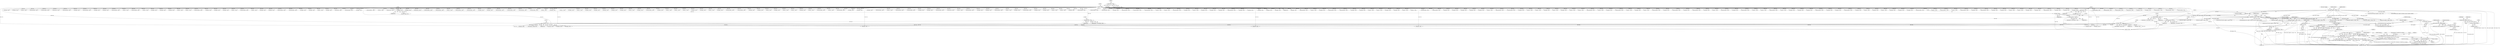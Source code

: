 digraph "0_ImageMagick_56d6e20de489113617cbbddaf41e92600a34db22@pointer" {
"1018549" [label="(Call,GetImageFromList(msl_info->image[n],swap_index))"];
"1018540" [label="(Call,GetImageFromList(msl_info->image[n],index))"];
"1018410" [label="(Call,msl_info->image[n] == (Image *) NULL)"];
"1017912" [label="(Call,msl_info->image[n] == (Image *) NULL)"];
"1017918" [label="(Call,(Image *) NULL)"];
"1017908" [label="(Call,(Image*) NULL)"];
"1000237" [label="(Call,(char *) NULL)"];
"1000232" [label="(Call,(const char *) NULL)"];
"1018117" [label="(Call,msl_info->image[n] == (Image *) NULL)"];
"1018123" [label="(Call,(Image *) NULL)"];
"1018113" [label="(Call,(Image*) NULL)"];
"1018416" [label="(Call,(Image *) NULL)"];
"1018251" [label="(Call,(Image*) NULL)"];
"1018149" [label="(Call,(const xmlChar *) NULL)"];
"1018137" [label="(Call,(const xmlChar **) NULL)"];
"1018046" [label="(Call,(Image*) NULL)"];
"1017944" [label="(Call,(const xmlChar *) NULL)"];
"1017932" [label="(Call,(const xmlChar **) NULL)"];
"1018505" [label="(Call,index=(ssize_t) geometry_info.rho)"];
"1018507" [label="(Call,(ssize_t) geometry_info.rho)"];
"1018427" [label="(Call,index=(-1))"];
"1018429" [label="(Call,-1)"];
"1018431" [label="(Call,swap_index=(-2))"];
"1018433" [label="(Call,-2)"];
"1018518" [label="(Call,swap_index=(ssize_t) geometry_info.sigma)"];
"1018520" [label="(Call,(ssize_t) geometry_info.sigma)"];
"1018547" [label="(Call,q=GetImageFromList(msl_info->image[n],swap_index))"];
"1018563" [label="(Call,q == (Image *) NULL)"];
"1018557" [label="(Call,(p == (Image *) NULL) || (q == (Image *) NULL))"];
"1018590" [label="(Call,CloneImage(q,0,0,MagickTrue,&q->exception))"];
"1018587" [label="(Call,ReplaceImageInList(&p,CloneImage(q,0,0,MagickTrue,&q->exception)))"];
"1018609" [label="(Call,GetFirstImageInList(q))"];
"1018603" [label="(Call,msl_info->image[n]=GetFirstImageInList(q))"];
"1018046" [label="(Call,(Image*) NULL)"];
"1017467" [label="(Call,(Image *) NULL)"];
"1018431" [label="(Call,swap_index=(-2))"];
"1018550" [label="(Call,msl_info->image[n])"];
"1014502" [label="(Call,(Image *) NULL)"];
"1003100" [label="(Call,(char **) NULL)"];
"1014729" [label="(Call,(const xmlChar *) NULL)"];
"1018428" [label="(Identifier,index)"];
"1018139" [label="(Identifier,NULL)"];
"1000234" [label="(Identifier,NULL)"];
"1009820" [label="(Call,(const xmlChar *) NULL)"];
"1016133" [label="(Call,(const char *) NULL)"];
"1003342" [label="(Call,(const xmlChar *) NULL)"];
"1008856" [label="(Call,(Image *) NULL)"];
"1004334" [label="(Call,(const xmlChar *) NULL)"];
"1018498" [label="(Block,)"];
"1004223" [label="(Call,(Image *) NULL)"];
"1014856" [label="(Call,(Image *) NULL)"];
"1017911" [label="(ControlStructure,if (msl_info->image[n] == (Image *) NULL))"];
"1001578" [label="(Call,(const xmlChar *) NULL)"];
"1014978" [label="(Call,(char **) NULL)"];
"1018253" [label="(Identifier,NULL)"];
"1018518" [label="(Call,swap_index=(ssize_t) geometry_info.sigma)"];
"1018123" [label="(Call,(Image *) NULL)"];
"1004729" [label="(Call,(const xmlChar *) NULL)"];
"1008628" [label="(Call,(char **) NULL)"];
"1018781" [label="(Call,(Image *) NULL)"];
"1003476" [label="(Call,(Image *) NULL)"];
"1000279" [label="(Call,(Image *) NULL)"];
"1019173" [label="(Call,(char **) NULL)"];
"1018251" [label="(Call,(Image*) NULL)"];
"1005603" [label="(Call,(char **) NULL)"];
"1006241" [label="(Call,(const xmlChar *) NULL)"];
"1012993" [label="(Call,(Image *) NULL)"];
"1017221" [label="(Call,(Image *) NULL)"];
"1014248" [label="(Call,(Image *) NULL)"];
"1018128" [label="(Identifier,OptionError)"];
"1007724" [label="(Call,(char **) NULL)"];
"1018587" [label="(Call,ReplaceImageInList(&p,CloneImage(q,0,0,MagickTrue,&q->exception)))"];
"1007223" [label="(Call,(const xmlChar *) NULL)"];
"1009893" [label="(Call,(char **) NULL)"];
"1004956" [label="(Call,(Image *) NULL)"];
"1018418" [label="(Identifier,NULL)"];
"1014663" [label="(Call,(Image *) NULL)"];
"1006434" [label="(Call,(const xmlChar *) NULL)"];
"1002331" [label="(Call,(const xmlChar *) NULL)"];
"1008729" [label="(Call,(Image *) NULL)"];
"1015066" [label="(Call,(Image *) NULL)"];
"1006523" [label="(Call,(char **) NULL)"];
"1018409" [label="(ControlStructure,if (msl_info->image[n] == (Image *) NULL))"];
"1002499" [label="(Call,(Image *) NULL)"];
"1017923" [label="(Identifier,OptionError)"];
"1019031" [label="(Call,(const char *) NULL)"];
"1007668" [label="(Call,(const xmlChar *) NULL)"];
"1019343" [label="(Call,msl_info->image[n] == (Image *) NULL)"];
"1018603" [label="(Call,msl_info->image[n]=GetFirstImageInList(q))"];
"1007621" [label="(Call,(Image *) NULL)"];
"1018821" [label="(Call,(Image *) NULL)"];
"1018438" [label="(Call,(const xmlChar **) NULL)"];
"1011472" [label="(Call,(const xmlChar **) NULL)"];
"1000232" [label="(Call,(const char *) NULL)"];
"1013107" [label="(Call,(char **) NULL)"];
"1000235" [label="(Call,value=(char *) NULL)"];
"1017913" [label="(Call,msl_info->image[n])"];
"1018560" [label="(Call,(Image *) NULL)"];
"1003448" [label="(Call,(const char *) NULL)"];
"1000307" [label="(Call,(const xmlChar *) NULL)"];
"1018071" [label="(Call,(Image *) NULL)"];
"1019122" [label="(Call,(const xmlChar *) NULL)"];
"1008651" [label="(Call,(char **) NULL)"];
"1017596" [label="(Call,(const xmlChar *) NULL)"];
"1017492" [label="(Call,(const xmlChar *) NULL)"];
"1017427" [label="(Call,(Image *) NULL)"];
"1018546" [label="(Identifier,index)"];
"1015276" [label="(Call,(Image *) NULL)"];
"1018125" [label="(Identifier,NULL)"];
"1018149" [label="(Call,(const xmlChar *) NULL)"];
"1018136" [label="(Identifier,attributes)"];
"1018430" [label="(Literal,1)"];
"1008160" [label="(Call,(const xmlChar *) NULL)"];
"1011228" [label="(Call,(const xmlChar *) NULL)"];
"1010626" [label="(Call,(const xmlChar *) NULL)"];
"1013264" [label="(Call,(const xmlChar *) NULL)"];
"1018710" [label="(Call,(char **) NULL)"];
"1018558" [label="(Call,p == (Image *) NULL)"];
"1007056" [label="(Call,(Image *) NULL)"];
"1018629" [label="(Call,(Image *) NULL)"];
"1012008" [label="(Call,(char **) NULL)"];
"1018427" [label="(Call,index=(-1))"];
"1018507" [label="(Call,(ssize_t) geometry_info.rho)"];
"1017908" [label="(Call,(Image*) NULL)"];
"1006586" [label="(Call,(Image *) NULL)"];
"1010507" [label="(Call,(char **) NULL)"];
"1004701" [label="(Call,(Image *) NULL)"];
"1018432" [label="(Identifier,swap_index)"];
"1018557" [label="(Call,(p == (Image *) NULL) || (q == (Image *) NULL))"];
"1018593" [label="(Literal,0)"];
"1018111" [label="(Call,*\n          stereoImage = (Image*) NULL)"];
"1008556" [label="(Call,(Image *) NULL)"];
"1001983" [label="(Call,(Image *) NULL)"];
"1018053" [label="(Call,SteganoImage(msl_info->image[n], watermark, &msl_info->image[n]->exception))"];
"1017944" [label="(Call,(const xmlChar *) NULL)"];
"1008486" [label="(Call,(Image *) NULL)"];
"1018416" [label="(Call,(Image *) NULL)"];
"1013153" [label="(Call,(Image *) NULL)"];
"1007796" [label="(Call,(char **) NULL)"];
"1017918" [label="(Call,(Image *) NULL)"];
"1018564" [label="(Identifier,q)"];
"1018611" [label="(ControlStructure,break;)"];
"1010545" [label="(Call,(Image *) NULL)"];
"1004476" [label="(Call,(const xmlChar *) NULL)"];
"1004443" [label="(Call,(Image *) NULL)"];
"1005702" [label="(Call,(char **) NULL)"];
"1017912" [label="(Call,msl_info->image[n] == (Image *) NULL)"];
"1011909" [label="(Call,(char **) NULL)"];
"1018434" [label="(Literal,2)"];
"1009559" [label="(Call,(char **) NULL)"];
"1016998" [label="(Call,(Image *) NULL)"];
"1016530" [label="(Call,(Image *) NULL)"];
"1018044" [label="(Call,watermark != (Image*) NULL)"];
"1005566" [label="(Call,(char **) NULL)"];
"1002635" [label="(Call,(Image *) NULL)"];
"1002016" [label="(Call,(const xmlChar *) NULL)"];
"1017744" [label="(Call,(const xmlChar *) NULL)"];
"1018137" [label="(Call,(const xmlChar **) NULL)"];
"1018588" [label="(Call,&p)"];
"1004306" [label="(Call,(Image *) NULL)"];
"1018135" [label="(Call,attributes == (const xmlChar **) NULL)"];
"1003989" [label="(Call,(Image *) NULL)"];
"1012916" [label="(Call,(char *) NULL)"];
"1002451" [label="(Call,(Image *) NULL)"];
"1006330" [label="(Call,(char **) NULL)"];
"1017906" [label="(Call,*\n          watermark = (Image*) NULL)"];
"1000936" [label="(Call,(char **) NULL)"];
"1018922" [label="(Call,msl_info->image[n] == (Image *) NULL)"];
"1006216" [label="(Call,(Image *) NULL)"];
"1000959" [label="(Call,(char **) NULL)"];
"1000533" [label="(Call,(const xmlChar *) NULL)"];
"1018113" [label="(Call,(Image*) NULL)"];
"1005726" [label="(Call,(char **) NULL)"];
"1012865" [label="(Call,(const xmlChar *) NULL)"];
"1017564" [label="(Call,(Image *) NULL)"];
"1007182" [label="(Call,(Image *) NULL)"];
"1018577" [label="(Identifier,swap)"];
"1018321" [label="(Call,(Image *) NULL)"];
"1008334" [label="(Call,(Image *) NULL)"];
"1007967" [label="(Call,(const xmlChar *) NULL)"];
"1017364" [label="(Call,(char **) NULL)"];
"1002997" [label="(Call,(const xmlChar *) NULL)"];
"1017910" [label="(Identifier,NULL)"];
"1018118" [label="(Call,msl_info->image[n])"];
"1014003" [label="(Call,(const xmlChar *) NULL)"];
"1018548" [label="(Identifier,q)"];
"1018623" [label="(Call,msl_info->image[n] == (Image *) NULL)"];
"1001731" [label="(Call,(Image *) NULL)"];
"1015487" [label="(Call,(Image *) NULL)"];
"1018506" [label="(Identifier,index)"];
"1014528" [label="(Call,(const xmlChar *) NULL)"];
"1003765" [label="(Call,(const char *) NULL)"];
"1003943" [label="(Call,(char **) NULL)"];
"1010418" [label="(Call,(const xmlChar *) NULL)"];
"1019090" [label="(Call,msl_info->image[n] == (Image *) NULL)"];
"1010884" [label="(Call,(Image *) NULL)"];
"1002239" [label="(Call,(Image *) NULL)"];
"1018276" [label="(Call,(Image *) NULL)"];
"1012662" [label="(Call,(const xmlChar *) NULL)"];
"1016362" [label="(Call,(char **) NULL)"];
"1018410" [label="(Call,msl_info->image[n] == (Image *) NULL)"];
"1004832" [label="(Call,(Image *) NULL)"];
"1010110" [label="(Call,(const xmlChar *) NULL)"];
"1018815" [label="(Call,msl_info->image[n] == (Image *) NULL)"];
"1006931" [label="(Call,(Image *) NULL)"];
"1013929" [label="(Call,(Image *) NULL)"];
"1009203" [label="(Call,(char **) NULL)"];
"1014785" [label="(Call,(char **) NULL)"];
"1007941" [label="(Call,(Image *) NULL)"];
"1018547" [label="(Call,q=GetImageFromList(msl_info->image[n],swap_index))"];
"1008887" [label="(Call,(const xmlChar *) NULL)"];
"1009470" [label="(Call,(const xmlChar *) NULL)"];
"1018604" [label="(Call,msl_info->image[n])"];
"1018519" [label="(Identifier,swap_index)"];
"1015528" [label="(Call,(const xmlChar *) NULL)"];
"1018578" [label="(Call,CloneImage(p,0,0,MagickTrue,&p->exception))"];
"1004660" [label="(Call,(Image *) NULL)"];
"1017024" [label="(Call,(const xmlChar *) NULL)"];
"1010798" [label="(Call,(const xmlChar *) NULL)"];
"1018520" [label="(Call,(ssize_t) geometry_info.sigma)"];
"1018559" [label="(Identifier,p)"];
"1015745" [label="(Call,(const xmlChar *) NULL)"];
"1016888" [label="(Call,(char **) NULL)"];
"1012032" [label="(Call,(char **) NULL)"];
"1008582" [label="(Call,(const xmlChar *) NULL)"];
"1009445" [label="(Call,(Image *) NULL)"];
"1001878" [label="(Call,(char **) NULL)"];
"1006409" [label="(Call,(Image *) NULL)"];
"1001942" [label="(Call,(Image *) NULL)"];
"1019593" [label="(Call,value != NULL)"];
"1018570" [label="(Identifier,OptionError)"];
"1009780" [label="(Call,(Image *) NULL)"];
"1019251" [label="(Call,(const xmlChar *) NULL)"];
"1015719" [label="(Call,(Image *) NULL)"];
"1006368" [label="(Call,(Image *) NULL)"];
"1019225" [label="(Call,(Image *) NULL)"];
"1002948" [label="(Call,(Image *) NULL)"];
"1006857" [label="(Call,(Image *) NULL)"];
"1017719" [label="(Call,(Image *) NULL)"];
"1000239" [label="(Identifier,NULL)"];
"1011200" [label="(Call,(Image *) NULL)"];
"1018505" [label="(Call,index=(ssize_t) geometry_info.rho)"];
"1018116" [label="(ControlStructure,if (msl_info->image[n] == (Image *) NULL))"];
"1002525" [label="(Call,(const xmlChar *) NULL)"];
"1017674" [label="(Call,(char **) NULL)"];
"1014207" [label="(Call,(Image *) NULL)"];
"1013018" [label="(Call,(const xmlChar *) NULL)"];
"1018449" [label="(Call,(const xmlChar *) NULL)"];
"1018565" [label="(Call,(Image *) NULL)"];
"1018610" [label="(Identifier,q)"];
"1018541" [label="(Call,msl_info->image[n])"];
"1000484" [label="(Call,(Image *) NULL)"];
"1008142" [label="(Call,(Image *) NULL)"];
"1013695" [label="(Call,(char **) NULL)"];
"1018563" [label="(Call,q == (Image *) NULL)"];
"1018556" [label="(ControlStructure,if ((p == (Image *) NULL) || (q == (Image *) NULL)))"];
"1010734" [label="(Call,(char **) NULL)"];
"1015016" [label="(Call,(Image *) NULL)"];
"1018590" [label="(Call,CloneImage(q,0,0,MagickTrue,&q->exception))"];
"1002291" [label="(Call,(Image *) NULL)"];
"1009940" [label="(Call,(char **) NULL)"];
"1011886" [label="(Call,(char **) NULL)"];
"1018928" [label="(Call,(Image *) NULL)"];
"1018258" [label="(Call,StereoImage(msl_info->image[n], stereoImage, &msl_info->image[n]->exception))"];
"1004981" [label="(Call,(const xmlChar *) NULL)"];
"1018601" [label="(Identifier,q)"];
"1005108" [label="(Call,(const xmlChar *) NULL)"];
"1019219" [label="(Call,msl_info->image[n] == (Image *) NULL)"];
"1001550" [label="(Call,(Image *) NULL)"];
"1005059" [label="(Call,(Image *) NULL)"];
"1001680" [label="(Call,(Image *) NULL)"];
"1010082" [label="(Call,(Image *) NULL)"];
"1018151" [label="(Identifier,NULL)"];
"1013238" [label="(Call,(Image *) NULL)"];
"1017920" [label="(Identifier,NULL)"];
"1002576" [label="(Call,(char **) NULL)"];
"1008359" [label="(Call,(const xmlChar *) NULL)"];
"1013639" [label="(Call,(const xmlChar *) NULL)"];
"1002906" [label="(Call,(Image *) NULL)"];
"1009990" [label="(Call,(char **) NULL)"];
"1013764" [label="(Call,(char **) NULL)"];
"1016947" [label="(Call,(Image *) NULL)"];
"1015584" [label="(Call,(char **) NULL)"];
"1018515" [label="(Identifier,flags)"];
"1018145" [label="(Call,attributes[i] != (const xmlChar *) NULL)"];
"1016763" [label="(Call,(Image *) NULL)"];
"1007821" [label="(Call,(char **) NULL)"];
"1013787" [label="(Call,(char **) NULL)"];
"1015301" [label="(Call,(const xmlChar *) NULL)"];
"1008415" [label="(Call,(char **) NULL)"];
"1016278" [label="(Call,(Image *) NULL)"];
"1011483" [label="(Call,(const xmlChar *) NULL)"];
"1014142" [label="(Call,(char **) NULL)"];
"1017932" [label="(Call,(const xmlChar **) NULL)"];
"1000443" [label="(Call,(Image *) NULL)"];
"1018429" [label="(Call,-1)"];
"1018411" [label="(Call,msl_info->image[n])"];
"1016387" [label="(Call,(char **) NULL)"];
"1016837" [label="(Call,(const xmlChar *) NULL)"];
"1018592" [label="(Literal,0)"];
"1019445" [label="(Call,msl_info->image[n] == (Image *) NULL)"];
"1018421" [label="(Identifier,OptionError)"];
"1010587" [label="(Call,(Image *) NULL)"];
"1009117" [label="(Call,(const xmlChar *) NULL)"];
"1017930" [label="(Call,attributes == (const xmlChar **) NULL)"];
"1014438" [label="(Call,(Image *) NULL)"];
"1017931" [label="(Identifier,attributes)"];
"1018509" [label="(Call,geometry_info.rho)"];
"1018654" [label="(Call,(const xmlChar *) NULL)"];
"1003311" [label="(Call,(Image *) NULL)"];
"1008674" [label="(Call,(char **) NULL)"];
"1018956" [label="(Call,(const xmlChar *) NULL)"];
"1018522" [label="(Call,geometry_info.sigma)"];
"1013972" [label="(Call,(Image *) NULL)"];
"1006776" [label="(Call,(const xmlChar *) NULL)"];
"1018048" [label="(Identifier,NULL)"];
"1018315" [label="(Call,msl_info->image[n] == (Image *) NULL)"];
"1018549" [label="(Call,GetImageFromList(msl_info->image[n],swap_index))"];
"1018249" [label="(Call,stereoImage != (Image*) NULL)"];
"1001058" [label="(Call,(char **) NULL)"];
"1016684" [label="(Call,(char **) NULL)"];
"1001756" [label="(Call,(const xmlChar *) NULL)"];
"1010015" [label="(Call,(char **) NULL)"];
"1010393" [label="(Call,(Image *) NULL)"];
"1018609" [label="(Call,GetFirstImageInList(q))"];
"1018591" [label="(Identifier,q)"];
"1018403" [label="(Block,)"];
"1009605" [label="(Call,(Image *) NULL)"];
"1006627" [label="(Call,(Image *) NULL)"];
"1010277" [label="(Call,(const xmlChar *) NULL)"];
"1009081" [label="(Call,(Image *) NULL)"];
"1007570" [label="(Call,(Image *) NULL)"];
"1014281" [label="(Call,(const xmlChar *) NULL)"];
"1016811" [label="(Call,(Image *) NULL)"];
"1009876" [label="(Call,(char **) NULL)"];
"1010252" [label="(Call,(Image *) NULL)"];
"1017833" [label="(Call,(char **) NULL)"];
"1017871" [label="(Call,(Image *) NULL)"];
"1000230" [label="(Call,keyword=(const char *) NULL)"];
"1006751" [label="(Call,(Image *) NULL)"];
"1013607" [label="(Call,(Image *) NULL)"];
"1016555" [label="(Call,(const xmlChar *) NULL)"];
"1018512" [label="(ControlStructure,if ((flags & SigmaValue) == 0))"];
"1019096" [label="(Call,(Image *) NULL)"];
"1015669" [label="(Call,(char **) NULL)"];
"1012853" [label="(Call,(const xmlChar **) NULL)"];
"1009965" [label="(Call,(char **) NULL)"];
"1002709" [label="(Call,(const xmlChar *) NULL)"];
"1008246" [label="(Call,(Image *) NULL)"];
"1018433" [label="(Call,-2)"];
"1019477" [label="(Call,(const xmlChar *) NULL)"];
"1012626" [label="(Call,(Image *) NULL)"];
"1015235" [label="(Call,(Image *) NULL)"];
"1001084" [label="(Call,(char **) NULL)"];
"1009284" [label="(Call,(char **) NULL)"];
"1014901" [label="(Call,(Image *) NULL)"];
"1018117" [label="(Call,msl_info->image[n] == (Image *) NULL)"];
"1017946" [label="(Identifier,NULL)"];
"1018525" [label="(ControlStructure,break;)"];
"1018540" [label="(Call,GetImageFromList(msl_info->image[n],index))"];
"1017934" [label="(Identifier,NULL)"];
"1009646" [label="(Call,(Image *) NULL)"];
"1017246" [label="(Call,(const xmlChar *) NULL)"];
"1002676" [label="(Call,(Image *) NULL)"];
"1015445" [label="(Call,(Image *) NULL)"];
"1018115" [label="(Identifier,NULL)"];
"1018555" [label="(Identifier,swap_index)"];
"1014704" [label="(Call,(Image *) NULL)"];
"1019349" [label="(Call,(Image *) NULL)"];
"1019451" [label="(Call,(Image *) NULL)"];
"1018595" [label="(Call,&q->exception)"];
"1003505" [label="(Call,(const xmlChar *) NULL)"];
"1018846" [label="(Call,(const xmlChar *) NULL)"];
"1017940" [label="(Call,attributes[i] != (const xmlChar *) NULL)"];
"1015091" [label="(Call,(const xmlChar *) NULL)"];
"1008997" [label="(Call,(const char *) NULL)"];
"1016489" [label="(Call,(Image *) NULL)"];
"1017180" [label="(Call,(Image *) NULL)"];
"1000237" [label="(Call,(char *) NULL)"];
"1010786" [label="(Call,(const xmlChar **) NULL)"];
"1014927" [label="(Call,(const xmlChar *) NULL)"];
"1018594" [label="(Identifier,MagickTrue)"];
"1019610" [label="(MethodReturn,static void)"];
"1018538" [label="(Call,p=GetImageFromList(msl_info->image[n],index))"];
"1018437" [label="(Identifier,attributes)"];
"1016306" [label="(Call,(const xmlChar *) NULL)"];
"1018549" -> "1018547"  [label="AST: "];
"1018549" -> "1018555"  [label="CFG: "];
"1018550" -> "1018549"  [label="AST: "];
"1018555" -> "1018549"  [label="AST: "];
"1018547" -> "1018549"  [label="CFG: "];
"1018549" -> "1019610"  [label="DDG: swap_index"];
"1018549" -> "1019610"  [label="DDG: msl_info->image[n]"];
"1018549" -> "1018547"  [label="DDG: msl_info->image[n]"];
"1018549" -> "1018547"  [label="DDG: swap_index"];
"1018540" -> "1018549"  [label="DDG: msl_info->image[n]"];
"1018431" -> "1018549"  [label="DDG: swap_index"];
"1018518" -> "1018549"  [label="DDG: swap_index"];
"1018540" -> "1018538"  [label="AST: "];
"1018540" -> "1018546"  [label="CFG: "];
"1018541" -> "1018540"  [label="AST: "];
"1018546" -> "1018540"  [label="AST: "];
"1018538" -> "1018540"  [label="CFG: "];
"1018540" -> "1019610"  [label="DDG: index"];
"1018540" -> "1018538"  [label="DDG: msl_info->image[n]"];
"1018540" -> "1018538"  [label="DDG: index"];
"1018410" -> "1018540"  [label="DDG: msl_info->image[n]"];
"1018505" -> "1018540"  [label="DDG: index"];
"1018427" -> "1018540"  [label="DDG: index"];
"1018410" -> "1018409"  [label="AST: "];
"1018410" -> "1018416"  [label="CFG: "];
"1018411" -> "1018410"  [label="AST: "];
"1018416" -> "1018410"  [label="AST: "];
"1018421" -> "1018410"  [label="CFG: "];
"1018428" -> "1018410"  [label="CFG: "];
"1018410" -> "1019610"  [label="DDG: (Image *) NULL"];
"1018410" -> "1019610"  [label="DDG: msl_info->image[n] == (Image *) NULL"];
"1018410" -> "1019610"  [label="DDG: msl_info->image[n]"];
"1017912" -> "1018410"  [label="DDG: msl_info->image[n]"];
"1018117" -> "1018410"  [label="DDG: msl_info->image[n]"];
"1018416" -> "1018410"  [label="DDG: NULL"];
"1017912" -> "1017911"  [label="AST: "];
"1017912" -> "1017918"  [label="CFG: "];
"1017913" -> "1017912"  [label="AST: "];
"1017918" -> "1017912"  [label="AST: "];
"1017923" -> "1017912"  [label="CFG: "];
"1017931" -> "1017912"  [label="CFG: "];
"1017912" -> "1019610"  [label="DDG: msl_info->image[n]"];
"1017912" -> "1019610"  [label="DDG: msl_info->image[n] == (Image *) NULL"];
"1017912" -> "1019610"  [label="DDG: (Image *) NULL"];
"1017918" -> "1017912"  [label="DDG: NULL"];
"1017912" -> "1018053"  [label="DDG: msl_info->image[n]"];
"1017912" -> "1018315"  [label="DDG: msl_info->image[n]"];
"1017912" -> "1018623"  [label="DDG: msl_info->image[n]"];
"1017912" -> "1018815"  [label="DDG: msl_info->image[n]"];
"1017912" -> "1018922"  [label="DDG: msl_info->image[n]"];
"1017912" -> "1019090"  [label="DDG: msl_info->image[n]"];
"1017912" -> "1019219"  [label="DDG: msl_info->image[n]"];
"1017912" -> "1019343"  [label="DDG: msl_info->image[n]"];
"1017912" -> "1019445"  [label="DDG: msl_info->image[n]"];
"1017918" -> "1017920"  [label="CFG: "];
"1017919" -> "1017918"  [label="AST: "];
"1017920" -> "1017918"  [label="AST: "];
"1017908" -> "1017918"  [label="DDG: NULL"];
"1017918" -> "1017932"  [label="DDG: NULL"];
"1017918" -> "1019593"  [label="DDG: NULL"];
"1017908" -> "1017906"  [label="AST: "];
"1017908" -> "1017910"  [label="CFG: "];
"1017909" -> "1017908"  [label="AST: "];
"1017910" -> "1017908"  [label="AST: "];
"1017906" -> "1017908"  [label="CFG: "];
"1017908" -> "1017906"  [label="DDG: NULL"];
"1000237" -> "1017908"  [label="DDG: NULL"];
"1000237" -> "1000235"  [label="AST: "];
"1000237" -> "1000239"  [label="CFG: "];
"1000238" -> "1000237"  [label="AST: "];
"1000239" -> "1000237"  [label="AST: "];
"1000235" -> "1000237"  [label="CFG: "];
"1000237" -> "1000235"  [label="DDG: NULL"];
"1000232" -> "1000237"  [label="DDG: NULL"];
"1000237" -> "1000279"  [label="DDG: NULL"];
"1000237" -> "1000307"  [label="DDG: NULL"];
"1000237" -> "1000443"  [label="DDG: NULL"];
"1000237" -> "1000484"  [label="DDG: NULL"];
"1000237" -> "1000533"  [label="DDG: NULL"];
"1000237" -> "1000936"  [label="DDG: NULL"];
"1000237" -> "1000959"  [label="DDG: NULL"];
"1000237" -> "1001058"  [label="DDG: NULL"];
"1000237" -> "1001084"  [label="DDG: NULL"];
"1000237" -> "1001550"  [label="DDG: NULL"];
"1000237" -> "1001578"  [label="DDG: NULL"];
"1000237" -> "1001680"  [label="DDG: NULL"];
"1000237" -> "1001731"  [label="DDG: NULL"];
"1000237" -> "1001756"  [label="DDG: NULL"];
"1000237" -> "1001878"  [label="DDG: NULL"];
"1000237" -> "1001942"  [label="DDG: NULL"];
"1000237" -> "1001983"  [label="DDG: NULL"];
"1000237" -> "1002016"  [label="DDG: NULL"];
"1000237" -> "1002239"  [label="DDG: NULL"];
"1000237" -> "1002291"  [label="DDG: NULL"];
"1000237" -> "1002331"  [label="DDG: NULL"];
"1000237" -> "1002451"  [label="DDG: NULL"];
"1000237" -> "1002499"  [label="DDG: NULL"];
"1000237" -> "1002525"  [label="DDG: NULL"];
"1000237" -> "1002576"  [label="DDG: NULL"];
"1000237" -> "1002635"  [label="DDG: NULL"];
"1000237" -> "1002676"  [label="DDG: NULL"];
"1000237" -> "1002709"  [label="DDG: NULL"];
"1000237" -> "1002906"  [label="DDG: NULL"];
"1000237" -> "1002948"  [label="DDG: NULL"];
"1000237" -> "1002997"  [label="DDG: NULL"];
"1000237" -> "1003100"  [label="DDG: NULL"];
"1000237" -> "1003311"  [label="DDG: NULL"];
"1000237" -> "1003342"  [label="DDG: NULL"];
"1000237" -> "1003448"  [label="DDG: NULL"];
"1000237" -> "1003476"  [label="DDG: NULL"];
"1000237" -> "1003505"  [label="DDG: NULL"];
"1000237" -> "1003765"  [label="DDG: NULL"];
"1000237" -> "1003943"  [label="DDG: NULL"];
"1000237" -> "1003989"  [label="DDG: NULL"];
"1000237" -> "1004223"  [label="DDG: NULL"];
"1000237" -> "1004306"  [label="DDG: NULL"];
"1000237" -> "1004334"  [label="DDG: NULL"];
"1000237" -> "1004443"  [label="DDG: NULL"];
"1000237" -> "1004476"  [label="DDG: NULL"];
"1000237" -> "1004660"  [label="DDG: NULL"];
"1000237" -> "1004701"  [label="DDG: NULL"];
"1000237" -> "1004729"  [label="DDG: NULL"];
"1000237" -> "1004832"  [label="DDG: NULL"];
"1000237" -> "1004956"  [label="DDG: NULL"];
"1000237" -> "1004981"  [label="DDG: NULL"];
"1000237" -> "1005059"  [label="DDG: NULL"];
"1000237" -> "1005108"  [label="DDG: NULL"];
"1000237" -> "1005566"  [label="DDG: NULL"];
"1000237" -> "1005603"  [label="DDG: NULL"];
"1000237" -> "1005702"  [label="DDG: NULL"];
"1000237" -> "1005726"  [label="DDG: NULL"];
"1000237" -> "1006216"  [label="DDG: NULL"];
"1000237" -> "1006241"  [label="DDG: NULL"];
"1000237" -> "1006330"  [label="DDG: NULL"];
"1000237" -> "1006368"  [label="DDG: NULL"];
"1000237" -> "1006409"  [label="DDG: NULL"];
"1000237" -> "1006434"  [label="DDG: NULL"];
"1000237" -> "1006523"  [label="DDG: NULL"];
"1000237" -> "1006586"  [label="DDG: NULL"];
"1000237" -> "1006627"  [label="DDG: NULL"];
"1000237" -> "1006751"  [label="DDG: NULL"];
"1000237" -> "1006776"  [label="DDG: NULL"];
"1000237" -> "1006857"  [label="DDG: NULL"];
"1000237" -> "1006931"  [label="DDG: NULL"];
"1000237" -> "1007056"  [label="DDG: NULL"];
"1000237" -> "1007182"  [label="DDG: NULL"];
"1000237" -> "1007223"  [label="DDG: NULL"];
"1000237" -> "1007570"  [label="DDG: NULL"];
"1000237" -> "1007621"  [label="DDG: NULL"];
"1000237" -> "1007668"  [label="DDG: NULL"];
"1000237" -> "1007724"  [label="DDG: NULL"];
"1000237" -> "1007796"  [label="DDG: NULL"];
"1000237" -> "1007821"  [label="DDG: NULL"];
"1000237" -> "1007941"  [label="DDG: NULL"];
"1000237" -> "1007967"  [label="DDG: NULL"];
"1000237" -> "1008142"  [label="DDG: NULL"];
"1000237" -> "1008160"  [label="DDG: NULL"];
"1000237" -> "1008246"  [label="DDG: NULL"];
"1000237" -> "1008334"  [label="DDG: NULL"];
"1000237" -> "1008359"  [label="DDG: NULL"];
"1000237" -> "1008415"  [label="DDG: NULL"];
"1000237" -> "1008486"  [label="DDG: NULL"];
"1000237" -> "1008556"  [label="DDG: NULL"];
"1000237" -> "1008582"  [label="DDG: NULL"];
"1000237" -> "1008628"  [label="DDG: NULL"];
"1000237" -> "1008651"  [label="DDG: NULL"];
"1000237" -> "1008674"  [label="DDG: NULL"];
"1000237" -> "1008729"  [label="DDG: NULL"];
"1000237" -> "1008856"  [label="DDG: NULL"];
"1000237" -> "1008887"  [label="DDG: NULL"];
"1000237" -> "1008997"  [label="DDG: NULL"];
"1000237" -> "1009081"  [label="DDG: NULL"];
"1000237" -> "1009117"  [label="DDG: NULL"];
"1000237" -> "1009203"  [label="DDG: NULL"];
"1000237" -> "1009284"  [label="DDG: NULL"];
"1000237" -> "1009445"  [label="DDG: NULL"];
"1000237" -> "1009470"  [label="DDG: NULL"];
"1000237" -> "1009559"  [label="DDG: NULL"];
"1000237" -> "1009605"  [label="DDG: NULL"];
"1000237" -> "1009646"  [label="DDG: NULL"];
"1000237" -> "1009780"  [label="DDG: NULL"];
"1000237" -> "1009820"  [label="DDG: NULL"];
"1000237" -> "1009876"  [label="DDG: NULL"];
"1000237" -> "1009893"  [label="DDG: NULL"];
"1000237" -> "1009940"  [label="DDG: NULL"];
"1000237" -> "1009965"  [label="DDG: NULL"];
"1000237" -> "1009990"  [label="DDG: NULL"];
"1000237" -> "1010015"  [label="DDG: NULL"];
"1000237" -> "1010082"  [label="DDG: NULL"];
"1000237" -> "1010110"  [label="DDG: NULL"];
"1000237" -> "1010252"  [label="DDG: NULL"];
"1000237" -> "1010277"  [label="DDG: NULL"];
"1000237" -> "1010393"  [label="DDG: NULL"];
"1000237" -> "1010418"  [label="DDG: NULL"];
"1000237" -> "1010507"  [label="DDG: NULL"];
"1000237" -> "1010545"  [label="DDG: NULL"];
"1000237" -> "1010587"  [label="DDG: NULL"];
"1000237" -> "1010626"  [label="DDG: NULL"];
"1000237" -> "1010734"  [label="DDG: NULL"];
"1000237" -> "1010786"  [label="DDG: NULL"];
"1000237" -> "1010798"  [label="DDG: NULL"];
"1000237" -> "1010884"  [label="DDG: NULL"];
"1000237" -> "1011200"  [label="DDG: NULL"];
"1000237" -> "1011228"  [label="DDG: NULL"];
"1000237" -> "1011472"  [label="DDG: NULL"];
"1000237" -> "1011483"  [label="DDG: NULL"];
"1000237" -> "1011886"  [label="DDG: NULL"];
"1000237" -> "1011909"  [label="DDG: NULL"];
"1000237" -> "1012008"  [label="DDG: NULL"];
"1000237" -> "1012032"  [label="DDG: NULL"];
"1000237" -> "1012626"  [label="DDG: NULL"];
"1000237" -> "1012662"  [label="DDG: NULL"];
"1000237" -> "1012853"  [label="DDG: NULL"];
"1000237" -> "1012865"  [label="DDG: NULL"];
"1000237" -> "1012916"  [label="DDG: NULL"];
"1000237" -> "1012993"  [label="DDG: NULL"];
"1000237" -> "1013018"  [label="DDG: NULL"];
"1000237" -> "1013107"  [label="DDG: NULL"];
"1000237" -> "1013153"  [label="DDG: NULL"];
"1000237" -> "1013238"  [label="DDG: NULL"];
"1000237" -> "1013264"  [label="DDG: NULL"];
"1000237" -> "1013607"  [label="DDG: NULL"];
"1000237" -> "1013639"  [label="DDG: NULL"];
"1000237" -> "1013695"  [label="DDG: NULL"];
"1000237" -> "1013764"  [label="DDG: NULL"];
"1000237" -> "1013787"  [label="DDG: NULL"];
"1000237" -> "1013929"  [label="DDG: NULL"];
"1000237" -> "1013972"  [label="DDG: NULL"];
"1000237" -> "1014003"  [label="DDG: NULL"];
"1000237" -> "1014142"  [label="DDG: NULL"];
"1000237" -> "1014207"  [label="DDG: NULL"];
"1000237" -> "1014248"  [label="DDG: NULL"];
"1000237" -> "1014281"  [label="DDG: NULL"];
"1000237" -> "1014438"  [label="DDG: NULL"];
"1000237" -> "1014502"  [label="DDG: NULL"];
"1000237" -> "1014528"  [label="DDG: NULL"];
"1000237" -> "1014663"  [label="DDG: NULL"];
"1000237" -> "1014704"  [label="DDG: NULL"];
"1000237" -> "1014729"  [label="DDG: NULL"];
"1000237" -> "1014785"  [label="DDG: NULL"];
"1000237" -> "1014856"  [label="DDG: NULL"];
"1000237" -> "1014901"  [label="DDG: NULL"];
"1000237" -> "1014927"  [label="DDG: NULL"];
"1000237" -> "1014978"  [label="DDG: NULL"];
"1000237" -> "1015016"  [label="DDG: NULL"];
"1000237" -> "1015066"  [label="DDG: NULL"];
"1000237" -> "1015091"  [label="DDG: NULL"];
"1000237" -> "1015235"  [label="DDG: NULL"];
"1000237" -> "1015276"  [label="DDG: NULL"];
"1000237" -> "1015301"  [label="DDG: NULL"];
"1000237" -> "1015445"  [label="DDG: NULL"];
"1000237" -> "1015487"  [label="DDG: NULL"];
"1000237" -> "1015528"  [label="DDG: NULL"];
"1000237" -> "1015584"  [label="DDG: NULL"];
"1000237" -> "1015669"  [label="DDG: NULL"];
"1000237" -> "1015719"  [label="DDG: NULL"];
"1000237" -> "1015745"  [label="DDG: NULL"];
"1000237" -> "1016133"  [label="DDG: NULL"];
"1000237" -> "1016278"  [label="DDG: NULL"];
"1000237" -> "1016306"  [label="DDG: NULL"];
"1000237" -> "1016362"  [label="DDG: NULL"];
"1000237" -> "1016387"  [label="DDG: NULL"];
"1000237" -> "1016489"  [label="DDG: NULL"];
"1000237" -> "1016530"  [label="DDG: NULL"];
"1000237" -> "1016555"  [label="DDG: NULL"];
"1000237" -> "1016684"  [label="DDG: NULL"];
"1000237" -> "1016763"  [label="DDG: NULL"];
"1000237" -> "1016811"  [label="DDG: NULL"];
"1000237" -> "1016837"  [label="DDG: NULL"];
"1000237" -> "1016888"  [label="DDG: NULL"];
"1000237" -> "1016947"  [label="DDG: NULL"];
"1000237" -> "1016998"  [label="DDG: NULL"];
"1000237" -> "1017024"  [label="DDG: NULL"];
"1000237" -> "1017180"  [label="DDG: NULL"];
"1000237" -> "1017221"  [label="DDG: NULL"];
"1000237" -> "1017246"  [label="DDG: NULL"];
"1000237" -> "1017364"  [label="DDG: NULL"];
"1000237" -> "1017427"  [label="DDG: NULL"];
"1000237" -> "1017467"  [label="DDG: NULL"];
"1000237" -> "1017492"  [label="DDG: NULL"];
"1000237" -> "1017564"  [label="DDG: NULL"];
"1000237" -> "1017596"  [label="DDG: NULL"];
"1000237" -> "1017674"  [label="DDG: NULL"];
"1000237" -> "1017719"  [label="DDG: NULL"];
"1000237" -> "1017744"  [label="DDG: NULL"];
"1000237" -> "1017833"  [label="DDG: NULL"];
"1000237" -> "1017871"  [label="DDG: NULL"];
"1000237" -> "1017944"  [label="DDG: NULL"];
"1000237" -> "1018046"  [label="DDG: NULL"];
"1000237" -> "1018113"  [label="DDG: NULL"];
"1000237" -> "1018149"  [label="DDG: NULL"];
"1000237" -> "1018251"  [label="DDG: NULL"];
"1000237" -> "1018321"  [label="DDG: NULL"];
"1000237" -> "1018416"  [label="DDG: NULL"];
"1000237" -> "1018449"  [label="DDG: NULL"];
"1000237" -> "1018560"  [label="DDG: NULL"];
"1000237" -> "1018629"  [label="DDG: NULL"];
"1000237" -> "1018654"  [label="DDG: NULL"];
"1000237" -> "1018710"  [label="DDG: NULL"];
"1000237" -> "1018781"  [label="DDG: NULL"];
"1000237" -> "1018821"  [label="DDG: NULL"];
"1000237" -> "1018846"  [label="DDG: NULL"];
"1000237" -> "1018928"  [label="DDG: NULL"];
"1000237" -> "1018956"  [label="DDG: NULL"];
"1000237" -> "1019031"  [label="DDG: NULL"];
"1000237" -> "1019096"  [label="DDG: NULL"];
"1000237" -> "1019122"  [label="DDG: NULL"];
"1000237" -> "1019173"  [label="DDG: NULL"];
"1000237" -> "1019225"  [label="DDG: NULL"];
"1000237" -> "1019251"  [label="DDG: NULL"];
"1000237" -> "1019349"  [label="DDG: NULL"];
"1000237" -> "1019451"  [label="DDG: NULL"];
"1000237" -> "1019477"  [label="DDG: NULL"];
"1000237" -> "1019593"  [label="DDG: NULL"];
"1000232" -> "1000230"  [label="AST: "];
"1000232" -> "1000234"  [label="CFG: "];
"1000233" -> "1000232"  [label="AST: "];
"1000234" -> "1000232"  [label="AST: "];
"1000230" -> "1000232"  [label="CFG: "];
"1000232" -> "1000230"  [label="DDG: NULL"];
"1018117" -> "1018116"  [label="AST: "];
"1018117" -> "1018123"  [label="CFG: "];
"1018118" -> "1018117"  [label="AST: "];
"1018123" -> "1018117"  [label="AST: "];
"1018128" -> "1018117"  [label="CFG: "];
"1018136" -> "1018117"  [label="CFG: "];
"1018117" -> "1019610"  [label="DDG: msl_info->image[n] == (Image *) NULL"];
"1018117" -> "1019610"  [label="DDG: msl_info->image[n]"];
"1018117" -> "1019610"  [label="DDG: (Image *) NULL"];
"1018123" -> "1018117"  [label="DDG: NULL"];
"1018117" -> "1018258"  [label="DDG: msl_info->image[n]"];
"1018117" -> "1018315"  [label="DDG: msl_info->image[n]"];
"1018117" -> "1018623"  [label="DDG: msl_info->image[n]"];
"1018117" -> "1018815"  [label="DDG: msl_info->image[n]"];
"1018117" -> "1018922"  [label="DDG: msl_info->image[n]"];
"1018117" -> "1019090"  [label="DDG: msl_info->image[n]"];
"1018117" -> "1019219"  [label="DDG: msl_info->image[n]"];
"1018117" -> "1019343"  [label="DDG: msl_info->image[n]"];
"1018117" -> "1019445"  [label="DDG: msl_info->image[n]"];
"1018123" -> "1018125"  [label="CFG: "];
"1018124" -> "1018123"  [label="AST: "];
"1018125" -> "1018123"  [label="AST: "];
"1018113" -> "1018123"  [label="DDG: NULL"];
"1018123" -> "1018137"  [label="DDG: NULL"];
"1018123" -> "1019593"  [label="DDG: NULL"];
"1018113" -> "1018111"  [label="AST: "];
"1018113" -> "1018115"  [label="CFG: "];
"1018114" -> "1018113"  [label="AST: "];
"1018115" -> "1018113"  [label="AST: "];
"1018111" -> "1018113"  [label="CFG: "];
"1018113" -> "1018111"  [label="DDG: NULL"];
"1018416" -> "1018418"  [label="CFG: "];
"1018417" -> "1018416"  [label="AST: "];
"1018418" -> "1018416"  [label="AST: "];
"1018251" -> "1018416"  [label="DDG: NULL"];
"1018046" -> "1018416"  [label="DDG: NULL"];
"1018416" -> "1018438"  [label="DDG: NULL"];
"1018416" -> "1019593"  [label="DDG: NULL"];
"1018251" -> "1018249"  [label="AST: "];
"1018251" -> "1018253"  [label="CFG: "];
"1018252" -> "1018251"  [label="AST: "];
"1018253" -> "1018251"  [label="AST: "];
"1018249" -> "1018251"  [label="CFG: "];
"1018251" -> "1018249"  [label="DDG: NULL"];
"1018149" -> "1018251"  [label="DDG: NULL"];
"1018251" -> "1018276"  [label="DDG: NULL"];
"1018251" -> "1018321"  [label="DDG: NULL"];
"1018251" -> "1018629"  [label="DDG: NULL"];
"1018251" -> "1018821"  [label="DDG: NULL"];
"1018251" -> "1018928"  [label="DDG: NULL"];
"1018251" -> "1019096"  [label="DDG: NULL"];
"1018251" -> "1019225"  [label="DDG: NULL"];
"1018251" -> "1019349"  [label="DDG: NULL"];
"1018251" -> "1019451"  [label="DDG: NULL"];
"1018251" -> "1019593"  [label="DDG: NULL"];
"1018149" -> "1018145"  [label="AST: "];
"1018149" -> "1018151"  [label="CFG: "];
"1018150" -> "1018149"  [label="AST: "];
"1018151" -> "1018149"  [label="AST: "];
"1018145" -> "1018149"  [label="CFG: "];
"1018149" -> "1018145"  [label="DDG: NULL"];
"1018137" -> "1018149"  [label="DDG: NULL"];
"1018149" -> "1019593"  [label="DDG: NULL"];
"1018137" -> "1018135"  [label="AST: "];
"1018137" -> "1018139"  [label="CFG: "];
"1018138" -> "1018137"  [label="AST: "];
"1018139" -> "1018137"  [label="AST: "];
"1018135" -> "1018137"  [label="CFG: "];
"1018137" -> "1018135"  [label="DDG: NULL"];
"1018137" -> "1019593"  [label="DDG: NULL"];
"1018046" -> "1018044"  [label="AST: "];
"1018046" -> "1018048"  [label="CFG: "];
"1018047" -> "1018046"  [label="AST: "];
"1018048" -> "1018046"  [label="AST: "];
"1018044" -> "1018046"  [label="CFG: "];
"1018046" -> "1018044"  [label="DDG: NULL"];
"1017944" -> "1018046"  [label="DDG: NULL"];
"1018046" -> "1018071"  [label="DDG: NULL"];
"1018046" -> "1018321"  [label="DDG: NULL"];
"1018046" -> "1018629"  [label="DDG: NULL"];
"1018046" -> "1018821"  [label="DDG: NULL"];
"1018046" -> "1018928"  [label="DDG: NULL"];
"1018046" -> "1019096"  [label="DDG: NULL"];
"1018046" -> "1019225"  [label="DDG: NULL"];
"1018046" -> "1019349"  [label="DDG: NULL"];
"1018046" -> "1019451"  [label="DDG: NULL"];
"1018046" -> "1019593"  [label="DDG: NULL"];
"1017944" -> "1017940"  [label="AST: "];
"1017944" -> "1017946"  [label="CFG: "];
"1017945" -> "1017944"  [label="AST: "];
"1017946" -> "1017944"  [label="AST: "];
"1017940" -> "1017944"  [label="CFG: "];
"1017944" -> "1017940"  [label="DDG: NULL"];
"1017932" -> "1017944"  [label="DDG: NULL"];
"1017944" -> "1019593"  [label="DDG: NULL"];
"1017932" -> "1017930"  [label="AST: "];
"1017932" -> "1017934"  [label="CFG: "];
"1017933" -> "1017932"  [label="AST: "];
"1017934" -> "1017932"  [label="AST: "];
"1017930" -> "1017932"  [label="CFG: "];
"1017932" -> "1017930"  [label="DDG: NULL"];
"1017932" -> "1019593"  [label="DDG: NULL"];
"1018505" -> "1018498"  [label="AST: "];
"1018505" -> "1018507"  [label="CFG: "];
"1018506" -> "1018505"  [label="AST: "];
"1018507" -> "1018505"  [label="AST: "];
"1018515" -> "1018505"  [label="CFG: "];
"1018505" -> "1019610"  [label="DDG: (ssize_t) geometry_info.rho"];
"1018505" -> "1019610"  [label="DDG: index"];
"1018507" -> "1018505"  [label="DDG: geometry_info.rho"];
"1018507" -> "1018509"  [label="CFG: "];
"1018508" -> "1018507"  [label="AST: "];
"1018509" -> "1018507"  [label="AST: "];
"1018507" -> "1019610"  [label="DDG: geometry_info.rho"];
"1018427" -> "1018403"  [label="AST: "];
"1018427" -> "1018429"  [label="CFG: "];
"1018428" -> "1018427"  [label="AST: "];
"1018429" -> "1018427"  [label="AST: "];
"1018432" -> "1018427"  [label="CFG: "];
"1018427" -> "1019610"  [label="DDG: index"];
"1018427" -> "1019610"  [label="DDG: -1"];
"1018429" -> "1018427"  [label="DDG: 1"];
"1018429" -> "1018430"  [label="CFG: "];
"1018430" -> "1018429"  [label="AST: "];
"1018431" -> "1018403"  [label="AST: "];
"1018431" -> "1018433"  [label="CFG: "];
"1018432" -> "1018431"  [label="AST: "];
"1018433" -> "1018431"  [label="AST: "];
"1018437" -> "1018431"  [label="CFG: "];
"1018431" -> "1019610"  [label="DDG: swap_index"];
"1018431" -> "1019610"  [label="DDG: -2"];
"1018433" -> "1018431"  [label="DDG: 2"];
"1018433" -> "1018434"  [label="CFG: "];
"1018434" -> "1018433"  [label="AST: "];
"1018518" -> "1018512"  [label="AST: "];
"1018518" -> "1018520"  [label="CFG: "];
"1018519" -> "1018518"  [label="AST: "];
"1018520" -> "1018518"  [label="AST: "];
"1018525" -> "1018518"  [label="CFG: "];
"1018518" -> "1019610"  [label="DDG: (ssize_t) geometry_info.sigma"];
"1018518" -> "1019610"  [label="DDG: swap_index"];
"1018520" -> "1018518"  [label="DDG: geometry_info.sigma"];
"1018520" -> "1018522"  [label="CFG: "];
"1018521" -> "1018520"  [label="AST: "];
"1018522" -> "1018520"  [label="AST: "];
"1018520" -> "1019610"  [label="DDG: geometry_info.sigma"];
"1018547" -> "1018403"  [label="AST: "];
"1018548" -> "1018547"  [label="AST: "];
"1018559" -> "1018547"  [label="CFG: "];
"1018547" -> "1019610"  [label="DDG: q"];
"1018547" -> "1019610"  [label="DDG: GetImageFromList(msl_info->image[n],swap_index)"];
"1018547" -> "1018563"  [label="DDG: q"];
"1018547" -> "1018590"  [label="DDG: q"];
"1018563" -> "1018557"  [label="AST: "];
"1018563" -> "1018565"  [label="CFG: "];
"1018564" -> "1018563"  [label="AST: "];
"1018565" -> "1018563"  [label="AST: "];
"1018557" -> "1018563"  [label="CFG: "];
"1018563" -> "1019610"  [label="DDG: (Image *) NULL"];
"1018563" -> "1019610"  [label="DDG: q"];
"1018563" -> "1018557"  [label="DDG: q"];
"1018563" -> "1018557"  [label="DDG: (Image *) NULL"];
"1018565" -> "1018563"  [label="DDG: NULL"];
"1018563" -> "1018590"  [label="DDG: q"];
"1018557" -> "1018556"  [label="AST: "];
"1018557" -> "1018558"  [label="CFG: "];
"1018558" -> "1018557"  [label="AST: "];
"1018570" -> "1018557"  [label="CFG: "];
"1018577" -> "1018557"  [label="CFG: "];
"1018557" -> "1019610"  [label="DDG: p == (Image *) NULL"];
"1018557" -> "1019610"  [label="DDG: (p == (Image *) NULL) || (q == (Image *) NULL)"];
"1018557" -> "1019610"  [label="DDG: q == (Image *) NULL"];
"1018558" -> "1018557"  [label="DDG: p"];
"1018558" -> "1018557"  [label="DDG: (Image *) NULL"];
"1018590" -> "1018587"  [label="AST: "];
"1018590" -> "1018595"  [label="CFG: "];
"1018591" -> "1018590"  [label="AST: "];
"1018592" -> "1018590"  [label="AST: "];
"1018593" -> "1018590"  [label="AST: "];
"1018594" -> "1018590"  [label="AST: "];
"1018595" -> "1018590"  [label="AST: "];
"1018587" -> "1018590"  [label="CFG: "];
"1018590" -> "1019610"  [label="DDG: MagickTrue"];
"1018590" -> "1019610"  [label="DDG: &q->exception"];
"1018590" -> "1018587"  [label="DDG: MagickTrue"];
"1018590" -> "1018587"  [label="DDG: q"];
"1018590" -> "1018587"  [label="DDG: 0"];
"1018590" -> "1018587"  [label="DDG: &q->exception"];
"1018578" -> "1018590"  [label="DDG: MagickTrue"];
"1018590" -> "1018609"  [label="DDG: q"];
"1018587" -> "1018403"  [label="AST: "];
"1018588" -> "1018587"  [label="AST: "];
"1018601" -> "1018587"  [label="CFG: "];
"1018587" -> "1019610"  [label="DDG: ReplaceImageInList(&p,CloneImage(q,0,0,MagickTrue,&q->exception))"];
"1018587" -> "1019610"  [label="DDG: CloneImage(q,0,0,MagickTrue,&q->exception)"];
"1018587" -> "1019610"  [label="DDG: &p"];
"1018609" -> "1018603"  [label="AST: "];
"1018609" -> "1018610"  [label="CFG: "];
"1018610" -> "1018609"  [label="AST: "];
"1018603" -> "1018609"  [label="CFG: "];
"1018609" -> "1019610"  [label="DDG: q"];
"1018609" -> "1018603"  [label="DDG: q"];
"1018603" -> "1018403"  [label="AST: "];
"1018604" -> "1018603"  [label="AST: "];
"1018611" -> "1018603"  [label="CFG: "];
"1018603" -> "1019610"  [label="DDG: GetFirstImageInList(q)"];
"1018603" -> "1019610"  [label="DDG: msl_info->image[n]"];
}
